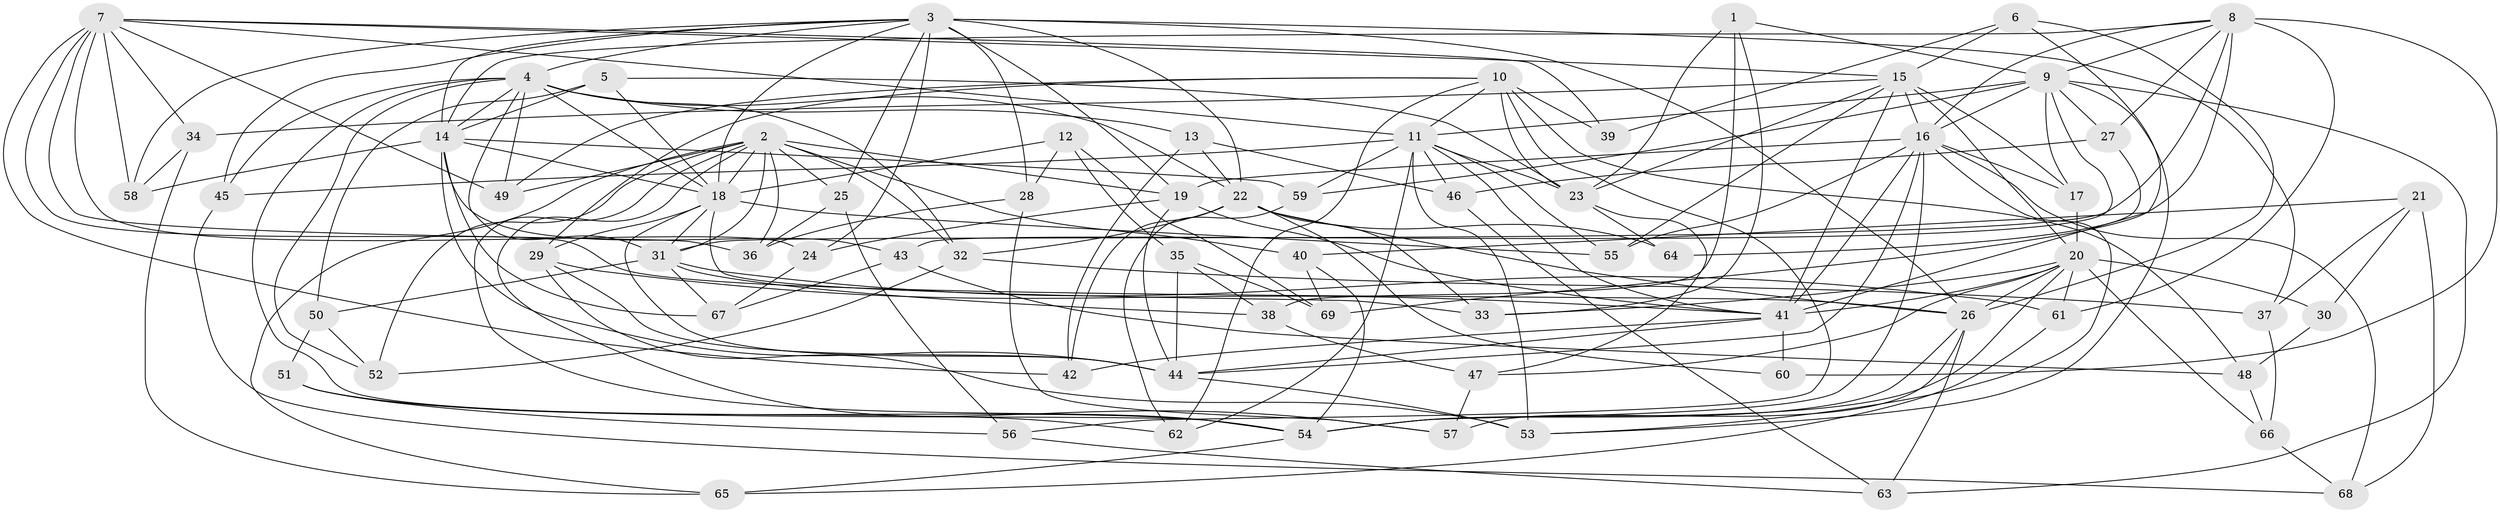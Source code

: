 // original degree distribution, {4: 1.0}
// Generated by graph-tools (version 1.1) at 2025/53/03/04/25 22:53:30]
// undirected, 69 vertices, 194 edges
graph export_dot {
  node [color=gray90,style=filled];
  1;
  2;
  3;
  4;
  5;
  6;
  7;
  8;
  9;
  10;
  11;
  12;
  13;
  14;
  15;
  16;
  17;
  18;
  19;
  20;
  21;
  22;
  23;
  24;
  25;
  26;
  27;
  28;
  29;
  30;
  31;
  32;
  33;
  34;
  35;
  36;
  37;
  38;
  39;
  40;
  41;
  42;
  43;
  44;
  45;
  46;
  47;
  48;
  49;
  50;
  51;
  52;
  53;
  54;
  55;
  56;
  57;
  58;
  59;
  60;
  61;
  62;
  63;
  64;
  65;
  66;
  67;
  68;
  69;
  1 -- 9 [weight=1.0];
  1 -- 23 [weight=1.0];
  1 -- 33 [weight=1.0];
  1 -- 38 [weight=1.0];
  2 -- 18 [weight=1.0];
  2 -- 19 [weight=1.0];
  2 -- 25 [weight=1.0];
  2 -- 31 [weight=1.0];
  2 -- 32 [weight=1.0];
  2 -- 36 [weight=1.0];
  2 -- 40 [weight=1.0];
  2 -- 49 [weight=1.0];
  2 -- 52 [weight=1.0];
  2 -- 54 [weight=1.0];
  2 -- 57 [weight=1.0];
  2 -- 65 [weight=1.0];
  3 -- 4 [weight=1.0];
  3 -- 14 [weight=1.0];
  3 -- 18 [weight=1.0];
  3 -- 19 [weight=1.0];
  3 -- 22 [weight=1.0];
  3 -- 24 [weight=1.0];
  3 -- 25 [weight=1.0];
  3 -- 26 [weight=1.0];
  3 -- 28 [weight=1.0];
  3 -- 37 [weight=1.0];
  3 -- 45 [weight=1.0];
  3 -- 58 [weight=1.0];
  4 -- 13 [weight=1.0];
  4 -- 14 [weight=1.0];
  4 -- 18 [weight=1.0];
  4 -- 22 [weight=1.0];
  4 -- 31 [weight=1.0];
  4 -- 32 [weight=2.0];
  4 -- 45 [weight=1.0];
  4 -- 49 [weight=1.0];
  4 -- 52 [weight=1.0];
  4 -- 54 [weight=1.0];
  5 -- 14 [weight=1.0];
  5 -- 18 [weight=1.0];
  5 -- 23 [weight=1.0];
  5 -- 50 [weight=1.0];
  6 -- 15 [weight=1.0];
  6 -- 26 [weight=1.0];
  6 -- 39 [weight=1.0];
  6 -- 41 [weight=1.0];
  7 -- 11 [weight=1.0];
  7 -- 15 [weight=1.0];
  7 -- 24 [weight=1.0];
  7 -- 26 [weight=3.0];
  7 -- 34 [weight=1.0];
  7 -- 36 [weight=1.0];
  7 -- 39 [weight=1.0];
  7 -- 42 [weight=1.0];
  7 -- 49 [weight=1.0];
  7 -- 58 [weight=1.0];
  8 -- 9 [weight=1.0];
  8 -- 14 [weight=1.0];
  8 -- 16 [weight=2.0];
  8 -- 27 [weight=1.0];
  8 -- 31 [weight=1.0];
  8 -- 60 [weight=2.0];
  8 -- 61 [weight=1.0];
  8 -- 69 [weight=1.0];
  9 -- 11 [weight=1.0];
  9 -- 16 [weight=1.0];
  9 -- 17 [weight=1.0];
  9 -- 27 [weight=1.0];
  9 -- 43 [weight=1.0];
  9 -- 53 [weight=1.0];
  9 -- 59 [weight=1.0];
  9 -- 63 [weight=1.0];
  10 -- 11 [weight=1.0];
  10 -- 23 [weight=2.0];
  10 -- 29 [weight=1.0];
  10 -- 39 [weight=2.0];
  10 -- 48 [weight=1.0];
  10 -- 49 [weight=1.0];
  10 -- 56 [weight=1.0];
  10 -- 62 [weight=1.0];
  11 -- 23 [weight=1.0];
  11 -- 41 [weight=1.0];
  11 -- 45 [weight=1.0];
  11 -- 46 [weight=1.0];
  11 -- 53 [weight=2.0];
  11 -- 55 [weight=1.0];
  11 -- 59 [weight=1.0];
  11 -- 62 [weight=1.0];
  12 -- 18 [weight=1.0];
  12 -- 28 [weight=1.0];
  12 -- 35 [weight=1.0];
  12 -- 69 [weight=1.0];
  13 -- 22 [weight=1.0];
  13 -- 42 [weight=1.0];
  13 -- 46 [weight=1.0];
  14 -- 18 [weight=1.0];
  14 -- 43 [weight=1.0];
  14 -- 44 [weight=1.0];
  14 -- 58 [weight=1.0];
  14 -- 59 [weight=1.0];
  14 -- 67 [weight=1.0];
  15 -- 16 [weight=1.0];
  15 -- 17 [weight=1.0];
  15 -- 20 [weight=2.0];
  15 -- 23 [weight=1.0];
  15 -- 34 [weight=1.0];
  15 -- 41 [weight=1.0];
  15 -- 55 [weight=1.0];
  16 -- 17 [weight=1.0];
  16 -- 19 [weight=1.0];
  16 -- 41 [weight=1.0];
  16 -- 44 [weight=1.0];
  16 -- 53 [weight=1.0];
  16 -- 54 [weight=1.0];
  16 -- 55 [weight=1.0];
  16 -- 68 [weight=1.0];
  17 -- 20 [weight=1.0];
  18 -- 29 [weight=2.0];
  18 -- 31 [weight=1.0];
  18 -- 33 [weight=1.0];
  18 -- 44 [weight=1.0];
  18 -- 55 [weight=1.0];
  19 -- 24 [weight=1.0];
  19 -- 41 [weight=1.0];
  19 -- 44 [weight=1.0];
  20 -- 26 [weight=1.0];
  20 -- 30 [weight=2.0];
  20 -- 33 [weight=1.0];
  20 -- 41 [weight=1.0];
  20 -- 47 [weight=1.0];
  20 -- 54 [weight=1.0];
  20 -- 61 [weight=1.0];
  20 -- 66 [weight=1.0];
  21 -- 30 [weight=1.0];
  21 -- 37 [weight=1.0];
  21 -- 40 [weight=1.0];
  21 -- 68 [weight=1.0];
  22 -- 26 [weight=1.0];
  22 -- 32 [weight=1.0];
  22 -- 33 [weight=1.0];
  22 -- 42 [weight=1.0];
  22 -- 60 [weight=1.0];
  22 -- 64 [weight=2.0];
  23 -- 47 [weight=1.0];
  23 -- 64 [weight=1.0];
  24 -- 67 [weight=1.0];
  25 -- 36 [weight=1.0];
  25 -- 56 [weight=1.0];
  26 -- 54 [weight=1.0];
  26 -- 57 [weight=1.0];
  26 -- 63 [weight=1.0];
  27 -- 46 [weight=1.0];
  27 -- 64 [weight=1.0];
  28 -- 36 [weight=1.0];
  28 -- 57 [weight=1.0];
  29 -- 41 [weight=1.0];
  29 -- 44 [weight=1.0];
  29 -- 53 [weight=1.0];
  30 -- 48 [weight=1.0];
  31 -- 38 [weight=1.0];
  31 -- 50 [weight=1.0];
  31 -- 61 [weight=1.0];
  31 -- 67 [weight=1.0];
  32 -- 37 [weight=1.0];
  32 -- 52 [weight=1.0];
  34 -- 58 [weight=1.0];
  34 -- 65 [weight=1.0];
  35 -- 38 [weight=1.0];
  35 -- 44 [weight=1.0];
  35 -- 69 [weight=1.0];
  37 -- 66 [weight=1.0];
  38 -- 47 [weight=1.0];
  40 -- 54 [weight=1.0];
  40 -- 69 [weight=1.0];
  41 -- 42 [weight=1.0];
  41 -- 44 [weight=1.0];
  41 -- 60 [weight=1.0];
  43 -- 48 [weight=1.0];
  43 -- 67 [weight=1.0];
  44 -- 53 [weight=1.0];
  45 -- 68 [weight=1.0];
  46 -- 63 [weight=1.0];
  47 -- 57 [weight=1.0];
  48 -- 66 [weight=1.0];
  50 -- 51 [weight=1.0];
  50 -- 52 [weight=1.0];
  51 -- 54 [weight=1.0];
  51 -- 56 [weight=1.0];
  51 -- 62 [weight=1.0];
  54 -- 65 [weight=1.0];
  56 -- 63 [weight=1.0];
  59 -- 62 [weight=1.0];
  61 -- 65 [weight=1.0];
  66 -- 68 [weight=1.0];
}

